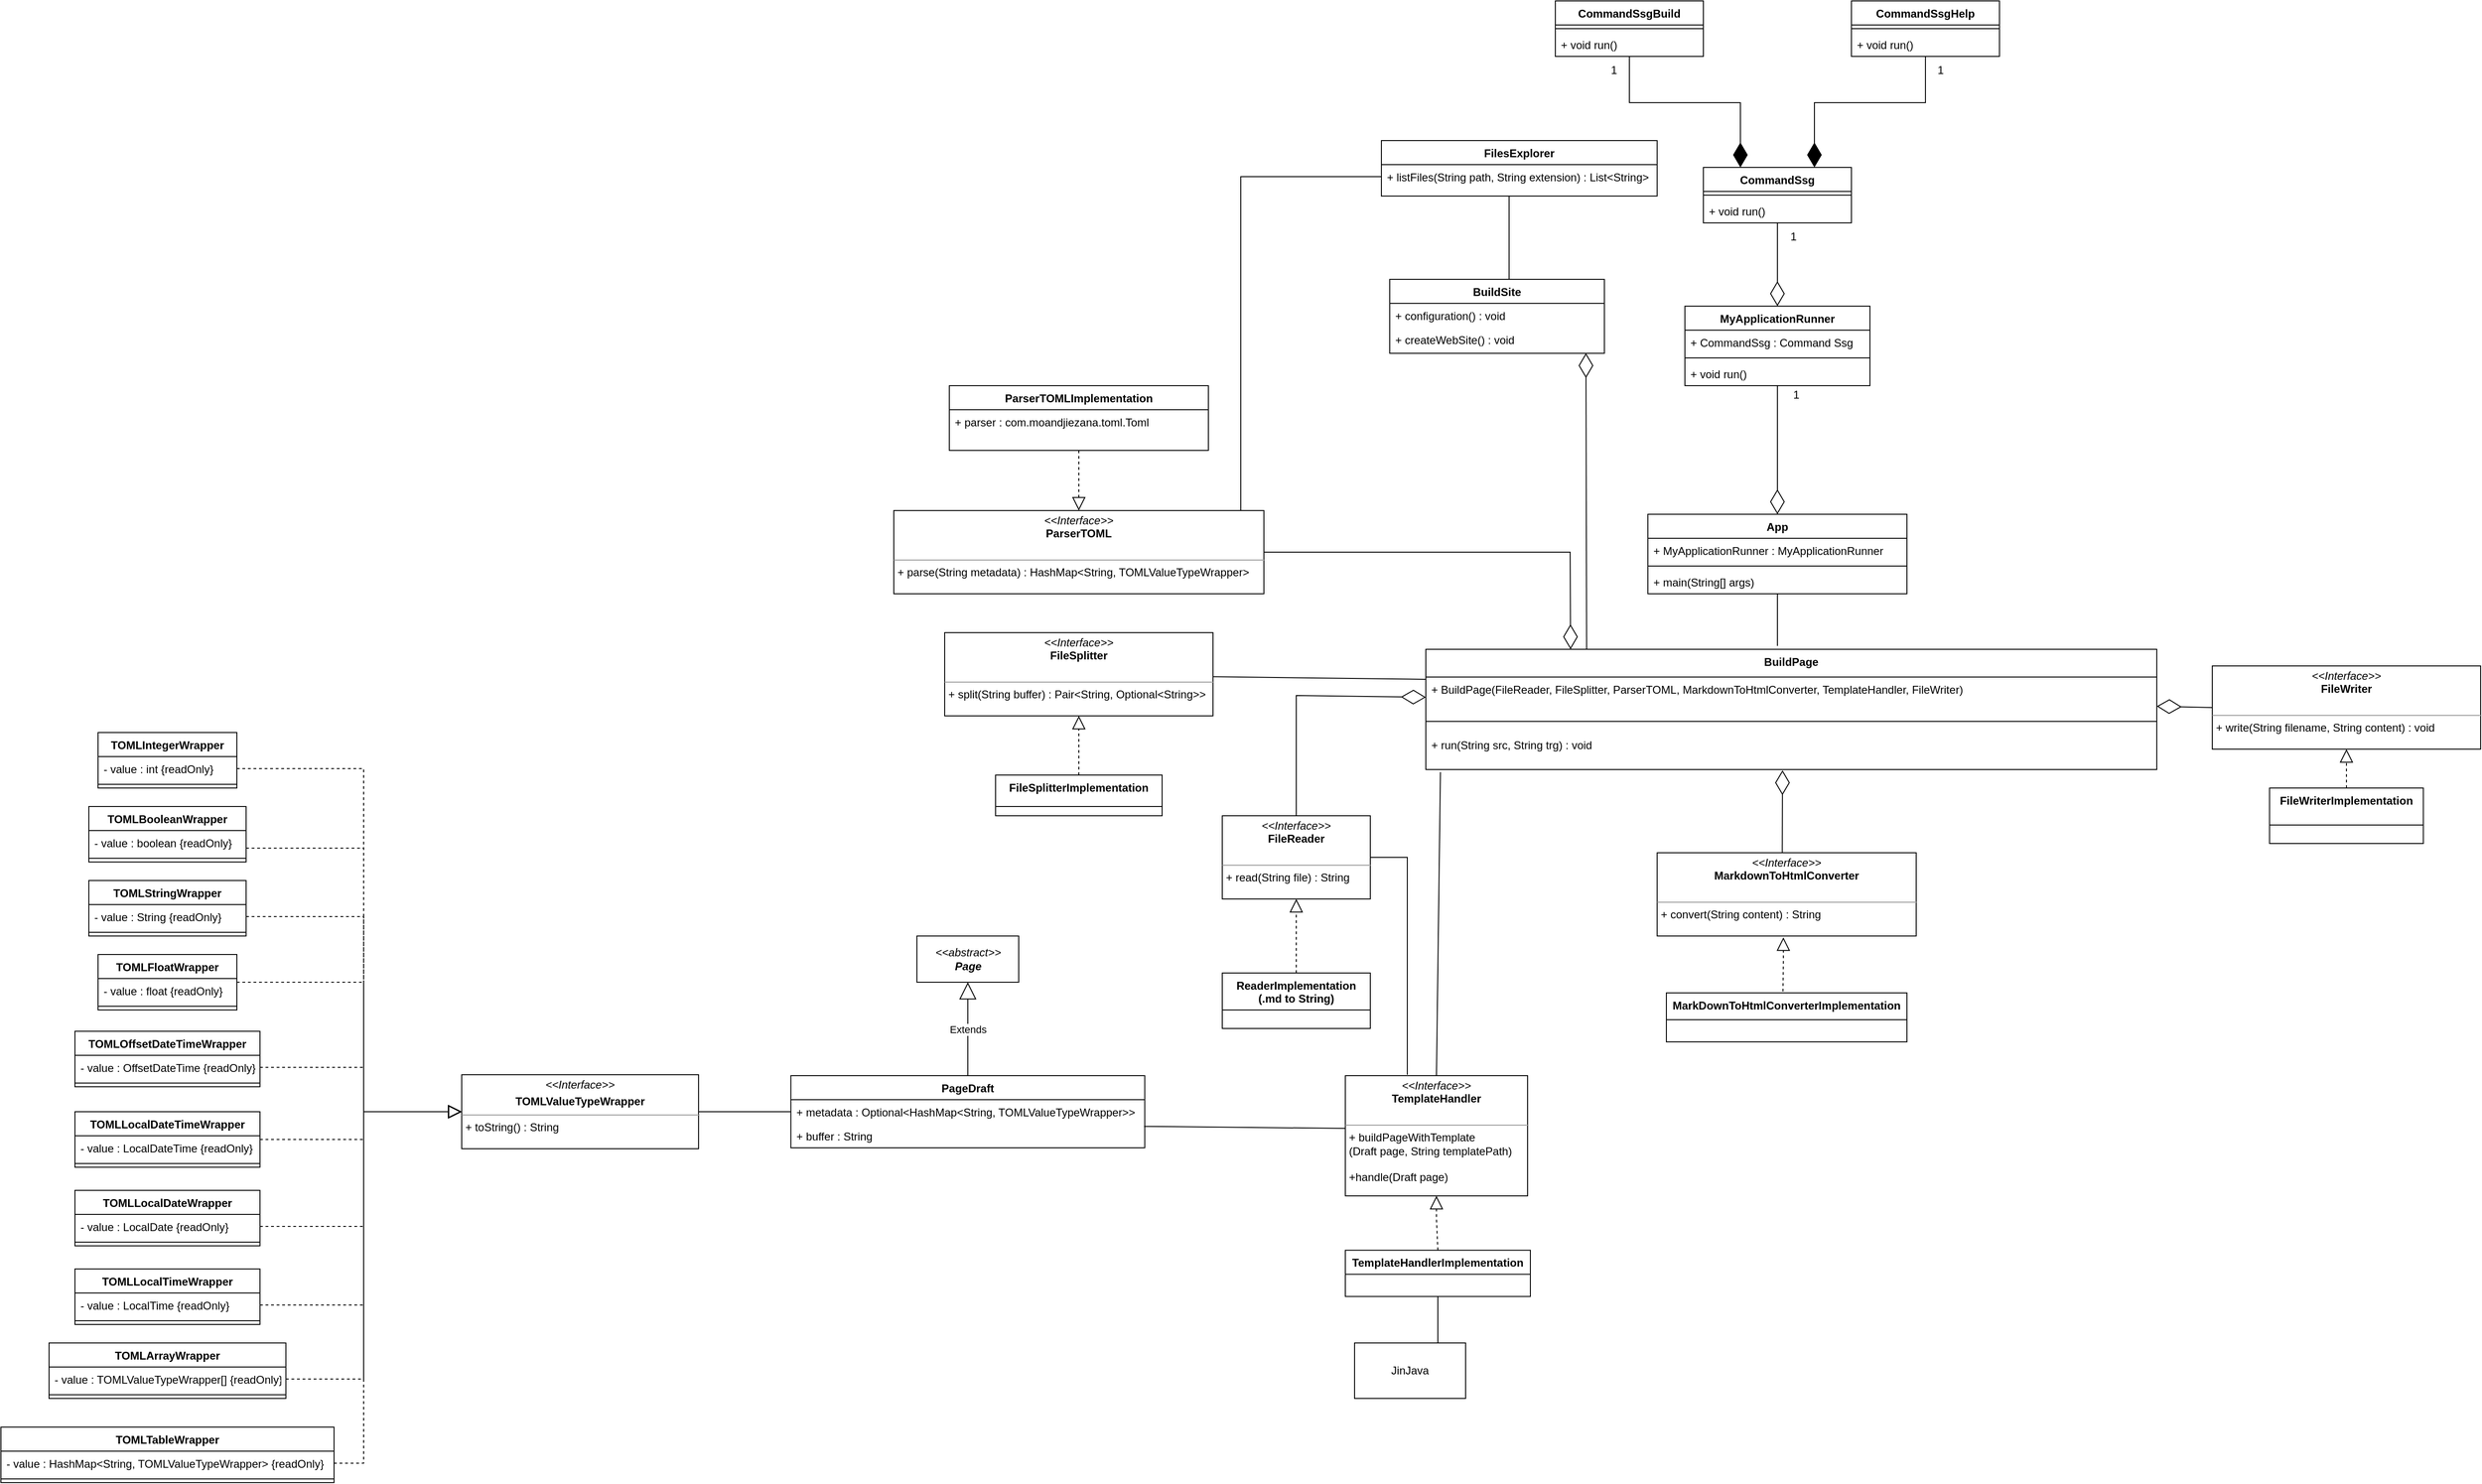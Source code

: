 <mxfile version="16.6.3" type="device"><diagram id="C5RBs43oDa-KdzZeNtuy" name="Page-1"><mxGraphModel dx="4058" dy="978" grid="1" gridSize="10" guides="1" tooltips="1" connect="1" arrows="1" fold="1" page="1" pageScale="1" pageWidth="827" pageHeight="1169" math="0" shadow="0"><root><mxCell id="WIyWlLk6GJQsqaUBKTNV-0"/><mxCell id="WIyWlLk6GJQsqaUBKTNV-1" parent="WIyWlLk6GJQsqaUBKTNV-0"/><mxCell id="Euv5FTGMGoeCmCC9BLUQ-38" value="&lt;div&gt;&lt;i&gt;&amp;lt;&amp;lt;abstract&amp;gt;&amp;gt;&lt;/i&gt;&lt;/div&gt;&lt;div&gt;&lt;i&gt;&lt;b&gt;Page&lt;/b&gt;&lt;br&gt;&lt;/i&gt;&lt;/div&gt;" style="html=1;" parent="WIyWlLk6GJQsqaUBKTNV-1" vertex="1"><mxGeometry x="-1290" y="1300" width="110" height="50" as="geometry"/></mxCell><mxCell id="Euv5FTGMGoeCmCC9BLUQ-39" value="PageDraft" style="swimlane;fontStyle=1;align=center;verticalAlign=top;childLayout=stackLayout;horizontal=1;startSize=26;horizontalStack=0;resizeParent=1;resizeParentMax=0;resizeLast=0;collapsible=1;marginBottom=0;" parent="WIyWlLk6GJQsqaUBKTNV-1" vertex="1"><mxGeometry x="-1426.25" y="1451" width="382.5" height="78" as="geometry"/></mxCell><mxCell id="Euv5FTGMGoeCmCC9BLUQ-40" value="+ metadata : Optional&lt;HashMap&lt;String, TOMLValueTypeWrapper&gt;&gt;" style="text;strokeColor=none;fillColor=none;align=left;verticalAlign=top;spacingLeft=4;spacingRight=4;overflow=hidden;rotatable=0;points=[[0,0.5],[1,0.5]];portConstraint=eastwest;" parent="Euv5FTGMGoeCmCC9BLUQ-39" vertex="1"><mxGeometry y="26" width="382.5" height="26" as="geometry"/></mxCell><mxCell id="r9jhjuThQ6lRV7srfNG6-14" value="+ buffer : String" style="text;strokeColor=none;fillColor=none;align=left;verticalAlign=top;spacingLeft=4;spacingRight=4;overflow=hidden;rotatable=0;points=[[0,0.5],[1,0.5]];portConstraint=eastwest;" parent="Euv5FTGMGoeCmCC9BLUQ-39" vertex="1"><mxGeometry y="52" width="382.5" height="26" as="geometry"/></mxCell><mxCell id="MrlyEkwSPpnw7KbCR2fh-4" value="CommandSsg" style="swimlane;fontStyle=1;align=center;verticalAlign=top;childLayout=stackLayout;horizontal=1;startSize=26;horizontalStack=0;resizeParent=1;resizeParentMax=0;resizeLast=0;collapsible=1;marginBottom=0;" parent="WIyWlLk6GJQsqaUBKTNV-1" vertex="1"><mxGeometry x="-440" y="469" width="160" height="60" as="geometry"/></mxCell><mxCell id="MrlyEkwSPpnw7KbCR2fh-6" value="" style="line;strokeWidth=1;fillColor=none;align=left;verticalAlign=middle;spacingTop=-1;spacingLeft=3;spacingRight=3;rotatable=0;labelPosition=right;points=[];portConstraint=eastwest;" parent="MrlyEkwSPpnw7KbCR2fh-4" vertex="1"><mxGeometry y="26" width="160" height="8" as="geometry"/></mxCell><mxCell id="MrlyEkwSPpnw7KbCR2fh-7" value="+ void run()" style="text;strokeColor=none;fillColor=none;align=left;verticalAlign=top;spacingLeft=4;spacingRight=4;overflow=hidden;rotatable=0;points=[[0,0.5],[1,0.5]];portConstraint=eastwest;" parent="MrlyEkwSPpnw7KbCR2fh-4" vertex="1"><mxGeometry y="34" width="160" height="26" as="geometry"/></mxCell><mxCell id="MrlyEkwSPpnw7KbCR2fh-8" value="MyApplicationRunner" style="swimlane;fontStyle=1;align=center;verticalAlign=top;childLayout=stackLayout;horizontal=1;startSize=26;horizontalStack=0;resizeParent=1;resizeParentMax=0;resizeLast=0;collapsible=1;marginBottom=0;" parent="WIyWlLk6GJQsqaUBKTNV-1" vertex="1"><mxGeometry x="-460" y="619" width="200" height="86" as="geometry"/></mxCell><mxCell id="MrlyEkwSPpnw7KbCR2fh-9" value="+ CommandSsg : Command Ssg" style="text;strokeColor=none;fillColor=none;align=left;verticalAlign=top;spacingLeft=4;spacingRight=4;overflow=hidden;rotatable=0;points=[[0,0.5],[1,0.5]];portConstraint=eastwest;" parent="MrlyEkwSPpnw7KbCR2fh-8" vertex="1"><mxGeometry y="26" width="200" height="26" as="geometry"/></mxCell><mxCell id="MrlyEkwSPpnw7KbCR2fh-10" value="" style="line;strokeWidth=1;fillColor=none;align=left;verticalAlign=middle;spacingTop=-1;spacingLeft=3;spacingRight=3;rotatable=0;labelPosition=right;points=[];portConstraint=eastwest;" parent="MrlyEkwSPpnw7KbCR2fh-8" vertex="1"><mxGeometry y="52" width="200" height="8" as="geometry"/></mxCell><mxCell id="MrlyEkwSPpnw7KbCR2fh-11" value="+ void run()" style="text;strokeColor=none;fillColor=none;align=left;verticalAlign=top;spacingLeft=4;spacingRight=4;overflow=hidden;rotatable=0;points=[[0,0.5],[1,0.5]];portConstraint=eastwest;" parent="MrlyEkwSPpnw7KbCR2fh-8" vertex="1"><mxGeometry y="60" width="200" height="26" as="geometry"/></mxCell><mxCell id="MrlyEkwSPpnw7KbCR2fh-20" value="App" style="swimlane;fontStyle=1;align=center;verticalAlign=top;childLayout=stackLayout;horizontal=1;startSize=26;horizontalStack=0;resizeParent=1;resizeParentMax=0;resizeLast=0;collapsible=1;marginBottom=0;" parent="WIyWlLk6GJQsqaUBKTNV-1" vertex="1"><mxGeometry x="-500" y="844" width="280" height="86" as="geometry"/></mxCell><mxCell id="MrlyEkwSPpnw7KbCR2fh-21" value="+ MyApplicationRunner : MyApplicationRunner" style="text;strokeColor=none;fillColor=none;align=left;verticalAlign=top;spacingLeft=4;spacingRight=4;overflow=hidden;rotatable=0;points=[[0,0.5],[1,0.5]];portConstraint=eastwest;" parent="MrlyEkwSPpnw7KbCR2fh-20" vertex="1"><mxGeometry y="26" width="280" height="26" as="geometry"/></mxCell><mxCell id="MrlyEkwSPpnw7KbCR2fh-22" value="" style="line;strokeWidth=1;fillColor=none;align=left;verticalAlign=middle;spacingTop=-1;spacingLeft=3;spacingRight=3;rotatable=0;labelPosition=right;points=[];portConstraint=eastwest;" parent="MrlyEkwSPpnw7KbCR2fh-20" vertex="1"><mxGeometry y="52" width="280" height="8" as="geometry"/></mxCell><mxCell id="MrlyEkwSPpnw7KbCR2fh-23" value="+ main(String[] args)" style="text;strokeColor=none;fillColor=none;align=left;verticalAlign=top;spacingLeft=4;spacingRight=4;overflow=hidden;rotatable=0;points=[[0,0.5],[1,0.5]];portConstraint=eastwest;" parent="MrlyEkwSPpnw7KbCR2fh-20" vertex="1"><mxGeometry y="60" width="280" height="26" as="geometry"/></mxCell><mxCell id="uQvU2TX0XXE7Rk7FS6tQ-8" value="ReaderImplementation&#xA;(.md to String)&#xA;" style="swimlane;fontStyle=1;align=center;verticalAlign=top;childLayout=stackLayout;horizontal=1;startSize=40;horizontalStack=0;resizeParent=1;resizeParentMax=0;resizeLast=0;collapsible=1;marginBottom=0;" parent="WIyWlLk6GJQsqaUBKTNV-1" vertex="1"><mxGeometry x="-960" y="1340" width="160" height="60" as="geometry"/></mxCell><mxCell id="uQvU2TX0XXE7Rk7FS6tQ-14" value="BuildPage" style="swimlane;fontStyle=1;align=center;verticalAlign=top;childLayout=stackLayout;horizontal=1;startSize=30;horizontalStack=0;resizeParent=1;resizeParentMax=0;resizeLast=0;collapsible=1;marginBottom=0;" parent="WIyWlLk6GJQsqaUBKTNV-1" vertex="1"><mxGeometry x="-740" y="990" width="790" height="130" as="geometry"/></mxCell><mxCell id="uQvU2TX0XXE7Rk7FS6tQ-15" value="+ BuildPage(FileReader, FileSplitter, ParserTOML, MarkdownToHtmlConverter, TemplateHandler, FileWriter)" style="text;strokeColor=none;fillColor=none;align=left;verticalAlign=top;spacingLeft=4;spacingRight=4;overflow=hidden;rotatable=0;points=[[0,0.5],[1,0.5]];portConstraint=eastwest;" parent="uQvU2TX0XXE7Rk7FS6tQ-14" vertex="1"><mxGeometry y="30" width="790" height="36" as="geometry"/></mxCell><mxCell id="uQvU2TX0XXE7Rk7FS6tQ-16" value="" style="line;strokeWidth=1;fillColor=none;align=left;verticalAlign=middle;spacingTop=-1;spacingLeft=3;spacingRight=3;rotatable=0;labelPosition=right;points=[];portConstraint=eastwest;" parent="uQvU2TX0XXE7Rk7FS6tQ-14" vertex="1"><mxGeometry y="66" width="790" height="24" as="geometry"/></mxCell><mxCell id="uQvU2TX0XXE7Rk7FS6tQ-17" value="+ run(String src, String trg) : void " style="text;strokeColor=none;fillColor=none;align=left;verticalAlign=top;spacingLeft=4;spacingRight=4;overflow=hidden;rotatable=0;points=[[0,0.5],[1,0.5]];portConstraint=eastwest;" parent="uQvU2TX0XXE7Rk7FS6tQ-14" vertex="1"><mxGeometry y="90" width="790" height="40" as="geometry"/></mxCell><mxCell id="uQvU2TX0XXE7Rk7FS6tQ-28" value="&lt;p style=&quot;margin: 0px ; margin-top: 4px ; text-align: center&quot;&gt;&lt;i&gt;&amp;lt;&amp;lt;Interface&amp;gt;&amp;gt;&lt;/i&gt;&lt;br&gt;&lt;b&gt;FileReader&lt;/b&gt;&lt;br&gt;&lt;/p&gt;&lt;br&gt;&lt;hr size=&quot;1&quot;&gt;&lt;p style=&quot;margin: 0px ; margin-left: 4px&quot;&gt;+ read(String file) : String&lt;br&gt;&lt;/p&gt;" style="verticalAlign=top;align=left;overflow=fill;fontSize=12;fontFamily=Helvetica;html=1;" parent="WIyWlLk6GJQsqaUBKTNV-1" vertex="1"><mxGeometry x="-960" y="1170" width="160" height="90" as="geometry"/></mxCell><mxCell id="uQvU2TX0XXE7Rk7FS6tQ-34" value="" style="endArrow=none;html=1;rounded=0;entryX=0.481;entryY=-0.028;entryDx=0;entryDy=0;exitX=0.5;exitY=1;exitDx=0;exitDy=0;entryPerimeter=0;" parent="WIyWlLk6GJQsqaUBKTNV-1" source="MrlyEkwSPpnw7KbCR2fh-20" target="uQvU2TX0XXE7Rk7FS6tQ-14" edge="1"><mxGeometry width="50" height="50" relative="1" as="geometry"><mxPoint x="-180" y="940" as="sourcePoint"/><mxPoint x="-393.84" y="920.002" as="targetPoint"/></mxGeometry></mxCell><mxCell id="uQvU2TX0XXE7Rk7FS6tQ-40" value="&lt;p style=&quot;margin: 0px ; margin-top: 4px ; text-align: center&quot;&gt;&lt;i&gt;&amp;lt;&amp;lt;Interface&amp;gt;&amp;gt;&lt;/i&gt;&lt;br&gt;&lt;b&gt;FileWriter&lt;/b&gt;&lt;br&gt;&lt;/p&gt;&lt;br&gt;&lt;hr size=&quot;1&quot;&gt;&lt;p style=&quot;margin: 0px ; margin-left: 4px&quot;&gt;+ write(String filename, String content) : void&lt;br&gt;&lt;/p&gt;" style="verticalAlign=top;align=left;overflow=fill;fontSize=12;fontFamily=Helvetica;html=1;" parent="WIyWlLk6GJQsqaUBKTNV-1" vertex="1"><mxGeometry x="110" y="1008" width="290" height="90" as="geometry"/></mxCell><mxCell id="uQvU2TX0XXE7Rk7FS6tQ-41" value="FileWriterImplementation&#xA;" style="swimlane;fontStyle=1;align=center;verticalAlign=top;childLayout=stackLayout;horizontal=1;startSize=40;horizontalStack=0;resizeParent=1;resizeParentMax=0;resizeLast=0;collapsible=1;marginBottom=0;" parent="WIyWlLk6GJQsqaUBKTNV-1" vertex="1"><mxGeometry x="171.88" y="1140" width="166.25" height="60" as="geometry"/></mxCell><mxCell id="uQvU2TX0XXE7Rk7FS6tQ-48" value="" style="endArrow=block;dashed=1;endFill=0;endSize=12;html=1;rounded=0;exitX=0.5;exitY=0;exitDx=0;exitDy=0;entryX=0.5;entryY=1;entryDx=0;entryDy=0;" parent="WIyWlLk6GJQsqaUBKTNV-1" source="uQvU2TX0XXE7Rk7FS6tQ-8" target="uQvU2TX0XXE7Rk7FS6tQ-28" edge="1"><mxGeometry width="160" relative="1" as="geometry"><mxPoint x="-759" y="1310" as="sourcePoint"/><mxPoint x="-760" y="1260" as="targetPoint"/></mxGeometry></mxCell><mxCell id="uQvU2TX0XXE7Rk7FS6tQ-49" value="" style="endArrow=block;dashed=1;endFill=0;endSize=12;html=1;rounded=0;exitX=0.5;exitY=0;exitDx=0;exitDy=0;entryX=0.5;entryY=1;entryDx=0;entryDy=0;" parent="WIyWlLk6GJQsqaUBKTNV-1" source="uQvU2TX0XXE7Rk7FS6tQ-41" target="uQvU2TX0XXE7Rk7FS6tQ-40" edge="1"><mxGeometry width="160" relative="1" as="geometry"><mxPoint x="190" y="1264" as="sourcePoint"/><mxPoint x="190" y="1214" as="targetPoint"/></mxGeometry></mxCell><mxCell id="uQvU2TX0XXE7Rk7FS6tQ-51" value="CommandSsgBuild" style="swimlane;fontStyle=1;align=center;verticalAlign=top;childLayout=stackLayout;horizontal=1;startSize=26;horizontalStack=0;resizeParent=1;resizeParentMax=0;resizeLast=0;collapsible=1;marginBottom=0;" parent="WIyWlLk6GJQsqaUBKTNV-1" vertex="1"><mxGeometry x="-600" y="289" width="160" height="60" as="geometry"/></mxCell><mxCell id="uQvU2TX0XXE7Rk7FS6tQ-52" value="" style="line;strokeWidth=1;fillColor=none;align=left;verticalAlign=middle;spacingTop=-1;spacingLeft=3;spacingRight=3;rotatable=0;labelPosition=right;points=[];portConstraint=eastwest;" parent="uQvU2TX0XXE7Rk7FS6tQ-51" vertex="1"><mxGeometry y="26" width="160" height="8" as="geometry"/></mxCell><mxCell id="uQvU2TX0XXE7Rk7FS6tQ-53" value="+ void run()" style="text;strokeColor=none;fillColor=none;align=left;verticalAlign=top;spacingLeft=4;spacingRight=4;overflow=hidden;rotatable=0;points=[[0,0.5],[1,0.5]];portConstraint=eastwest;" parent="uQvU2TX0XXE7Rk7FS6tQ-51" vertex="1"><mxGeometry y="34" width="160" height="26" as="geometry"/></mxCell><mxCell id="uQvU2TX0XXE7Rk7FS6tQ-55" value="CommandSsgHelp" style="swimlane;fontStyle=1;align=center;verticalAlign=top;childLayout=stackLayout;horizontal=1;startSize=26;horizontalStack=0;resizeParent=1;resizeParentMax=0;resizeLast=0;collapsible=1;marginBottom=0;" parent="WIyWlLk6GJQsqaUBKTNV-1" vertex="1"><mxGeometry x="-280" y="289" width="160" height="60" as="geometry"/></mxCell><mxCell id="uQvU2TX0XXE7Rk7FS6tQ-56" value="" style="line;strokeWidth=1;fillColor=none;align=left;verticalAlign=middle;spacingTop=-1;spacingLeft=3;spacingRight=3;rotatable=0;labelPosition=right;points=[];portConstraint=eastwest;" parent="uQvU2TX0XXE7Rk7FS6tQ-55" vertex="1"><mxGeometry y="26" width="160" height="8" as="geometry"/></mxCell><mxCell id="uQvU2TX0XXE7Rk7FS6tQ-57" value="+ void run()" style="text;strokeColor=none;fillColor=none;align=left;verticalAlign=top;spacingLeft=4;spacingRight=4;overflow=hidden;rotatable=0;points=[[0,0.5],[1,0.5]];portConstraint=eastwest;" parent="uQvU2TX0XXE7Rk7FS6tQ-55" vertex="1"><mxGeometry y="34" width="160" height="26" as="geometry"/></mxCell><mxCell id="uQvU2TX0XXE7Rk7FS6tQ-59" value="&lt;p style=&quot;margin: 0px ; margin-top: 4px ; text-align: center&quot;&gt;&lt;i&gt;&amp;lt;&amp;lt;Interface&amp;gt;&amp;gt;&lt;/i&gt;&lt;br&gt;&lt;b&gt;ParserTOML&lt;/b&gt;&lt;br&gt;&lt;/p&gt;&lt;br&gt;&lt;hr size=&quot;1&quot;&gt;&lt;p style=&quot;margin: 0px ; margin-left: 4px&quot;&gt;+ parse(String metadata) : HashMap&amp;lt;String, TOMLValueTypeWrapper&amp;gt;&lt;/p&gt;" style="verticalAlign=top;align=left;overflow=fill;fontSize=12;fontFamily=Helvetica;html=1;" parent="WIyWlLk6GJQsqaUBKTNV-1" vertex="1"><mxGeometry x="-1315" y="840" width="400" height="90" as="geometry"/></mxCell><mxCell id="uQvU2TX0XXE7Rk7FS6tQ-60" value="ParserTOMLImplementation" style="swimlane;fontStyle=1;align=center;verticalAlign=top;childLayout=stackLayout;horizontal=1;startSize=26;horizontalStack=0;resizeParent=1;resizeParentMax=0;resizeLast=0;collapsible=1;marginBottom=0;" parent="WIyWlLk6GJQsqaUBKTNV-1" vertex="1"><mxGeometry x="-1255" y="705" width="280" height="70" as="geometry"/></mxCell><mxCell id="uQvU2TX0XXE7Rk7FS6tQ-61" value="+ parser : com.moandjiezana.toml.Toml" style="text;strokeColor=none;fillColor=none;align=left;verticalAlign=top;spacingLeft=4;spacingRight=4;overflow=hidden;rotatable=0;points=[[0,0.5],[1,0.5]];portConstraint=eastwest;" parent="uQvU2TX0XXE7Rk7FS6tQ-60" vertex="1"><mxGeometry y="26" width="280" height="44" as="geometry"/></mxCell><mxCell id="uQvU2TX0XXE7Rk7FS6tQ-64" value="" style="endArrow=block;dashed=1;endFill=0;endSize=12;html=1;rounded=0;entryX=0.5;entryY=0;entryDx=0;entryDy=0;exitX=0.5;exitY=1;exitDx=0;exitDy=0;" parent="WIyWlLk6GJQsqaUBKTNV-1" source="uQvU2TX0XXE7Rk7FS6tQ-60" target="uQvU2TX0XXE7Rk7FS6tQ-59" edge="1"><mxGeometry width="160" relative="1" as="geometry"><mxPoint x="-1115" y="730" as="sourcePoint"/><mxPoint x="-1115" y="974" as="targetPoint"/></mxGeometry></mxCell><mxCell id="uQvU2TX0XXE7Rk7FS6tQ-85" value="" style="group" parent="WIyWlLk6GJQsqaUBKTNV-1" vertex="1" connectable="0"><mxGeometry x="-350" y="705" width="20" height="20" as="geometry"/></mxCell><mxCell id="MrlyEkwSPpnw7KbCR2fh-16" value="" style="endArrow=diamondThin;endFill=0;endSize=24;html=1;rounded=0;entryX=0.5;entryY=0;entryDx=0;entryDy=0;exitX=0.5;exitY=1;exitDx=0;exitDy=0;" parent="uQvU2TX0XXE7Rk7FS6tQ-85" source="MrlyEkwSPpnw7KbCR2fh-8" target="MrlyEkwSPpnw7KbCR2fh-20" edge="1"><mxGeometry width="160" relative="1" as="geometry"><mxPoint x="-60" y="-175" as="sourcePoint"/><mxPoint x="-9.04" y="-259" as="targetPoint"/></mxGeometry></mxCell><mxCell id="uQvU2TX0XXE7Rk7FS6tQ-76" value="" style="group" parent="uQvU2TX0XXE7Rk7FS6tQ-85" vertex="1" connectable="0"><mxGeometry width="20" height="20" as="geometry"/></mxCell><mxCell id="uQvU2TX0XXE7Rk7FS6tQ-78" value="1" style="text;html=1;align=center;verticalAlign=middle;resizable=0;points=[];autosize=1;strokeColor=none;fillColor=none;" parent="uQvU2TX0XXE7Rk7FS6tQ-76" vertex="1"><mxGeometry width="20" height="20" as="geometry"/></mxCell><mxCell id="uQvU2TX0XXE7Rk7FS6tQ-94" value="" style="group" parent="WIyWlLk6GJQsqaUBKTNV-1" vertex="1" connectable="0"><mxGeometry x="-353" y="534" width="20" height="20" as="geometry"/></mxCell><mxCell id="MrlyEkwSPpnw7KbCR2fh-18" value="" style="endArrow=diamondThin;endFill=0;endSize=24;html=1;rounded=0;entryX=0.5;entryY=0;entryDx=0;entryDy=0;exitX=0.5;exitY=1;exitDx=0;exitDy=0;" parent="uQvU2TX0XXE7Rk7FS6tQ-94" source="MrlyEkwSPpnw7KbCR2fh-4" target="MrlyEkwSPpnw7KbCR2fh-8" edge="1"><mxGeometry width="160" relative="1" as="geometry"><mxPoint x="-47.5" y="370" as="sourcePoint"/><mxPoint x="-46.54" y="180" as="targetPoint"/></mxGeometry></mxCell><mxCell id="uQvU2TX0XXE7Rk7FS6tQ-87" value="" style="group" parent="uQvU2TX0XXE7Rk7FS6tQ-94" vertex="1" connectable="0"><mxGeometry width="20" height="20" as="geometry"/></mxCell><mxCell id="uQvU2TX0XXE7Rk7FS6tQ-89" value="" style="group" parent="uQvU2TX0XXE7Rk7FS6tQ-87" vertex="1" connectable="0"><mxGeometry width="20" height="20" as="geometry"/></mxCell><mxCell id="uQvU2TX0XXE7Rk7FS6tQ-90" value="1" style="text;html=1;align=center;verticalAlign=middle;resizable=0;points=[];autosize=1;strokeColor=none;fillColor=none;" parent="uQvU2TX0XXE7Rk7FS6tQ-89" vertex="1"><mxGeometry width="20" height="20" as="geometry"/></mxCell><mxCell id="uQvU2TX0XXE7Rk7FS6tQ-98" value="" style="group" parent="WIyWlLk6GJQsqaUBKTNV-1" vertex="1" connectable="0"><mxGeometry x="-320" y="354" width="146" height="45" as="geometry"/></mxCell><mxCell id="uQvU2TX0XXE7Rk7FS6tQ-58" value="" style="endArrow=diamondThin;endFill=1;endSize=24;html=1;rounded=0;entryX=0.75;entryY=0;entryDx=0;entryDy=0;exitX=0.5;exitY=1;exitDx=0;exitDy=0;" parent="uQvU2TX0XXE7Rk7FS6tQ-98" source="uQvU2TX0XXE7Rk7FS6tQ-55" target="MrlyEkwSPpnw7KbCR2fh-4" edge="1"><mxGeometry width="160" relative="1" as="geometry"><mxPoint x="-190" y="5" as="sourcePoint"/><mxPoint x="-70" y="125" as="targetPoint"/><Array as="points"><mxPoint x="120" y="45"/><mxPoint y="45"/></Array></mxGeometry></mxCell><mxCell id="uQvU2TX0XXE7Rk7FS6tQ-91" value="" style="group" parent="uQvU2TX0XXE7Rk7FS6tQ-98" vertex="1" connectable="0"><mxGeometry x="126" width="20" height="20" as="geometry"/></mxCell><mxCell id="uQvU2TX0XXE7Rk7FS6tQ-92" value="" style="group" parent="uQvU2TX0XXE7Rk7FS6tQ-91" vertex="1" connectable="0"><mxGeometry width="20" height="20" as="geometry"/></mxCell><mxCell id="uQvU2TX0XXE7Rk7FS6tQ-93" value="1" style="text;html=1;align=center;verticalAlign=middle;resizable=0;points=[];autosize=1;strokeColor=none;fillColor=none;" parent="uQvU2TX0XXE7Rk7FS6tQ-92" vertex="1"><mxGeometry width="20" height="20" as="geometry"/></mxCell><mxCell id="uQvU2TX0XXE7Rk7FS6tQ-99" value="" style="group" parent="WIyWlLk6GJQsqaUBKTNV-1" vertex="1" connectable="0"><mxGeometry x="-547" y="354" width="147" height="45" as="geometry"/></mxCell><mxCell id="uQvU2TX0XXE7Rk7FS6tQ-54" value="" style="endArrow=diamondThin;endFill=1;endSize=24;html=1;rounded=0;entryX=0.25;entryY=0;entryDx=0;entryDy=0;exitX=0.5;exitY=1;exitDx=0;exitDy=0;exitPerimeter=0;" parent="uQvU2TX0XXE7Rk7FS6tQ-99" source="uQvU2TX0XXE7Rk7FS6tQ-53" target="MrlyEkwSPpnw7KbCR2fh-4" edge="1"><mxGeometry width="160" relative="1" as="geometry"><mxPoint x="17" y="15" as="sourcePoint"/><mxPoint x="347" y="265" as="targetPoint"/><Array as="points"><mxPoint x="27" y="45"/><mxPoint x="147" y="45"/></Array></mxGeometry></mxCell><mxCell id="uQvU2TX0XXE7Rk7FS6tQ-95" value="" style="group" parent="uQvU2TX0XXE7Rk7FS6tQ-99" vertex="1" connectable="0"><mxGeometry width="20" height="20" as="geometry"/></mxCell><mxCell id="uQvU2TX0XXE7Rk7FS6tQ-96" value="" style="group" parent="uQvU2TX0XXE7Rk7FS6tQ-95" vertex="1" connectable="0"><mxGeometry width="20" height="20" as="geometry"/></mxCell><mxCell id="uQvU2TX0XXE7Rk7FS6tQ-97" value="1" style="text;html=1;align=center;verticalAlign=middle;resizable=0;points=[];autosize=1;strokeColor=none;fillColor=none;" parent="uQvU2TX0XXE7Rk7FS6tQ-96" vertex="1"><mxGeometry width="20" height="20" as="geometry"/></mxCell><mxCell id="uQvU2TX0XXE7Rk7FS6tQ-102" value="TOMLIntegerWrapper" style="swimlane;fontStyle=1;align=center;verticalAlign=top;childLayout=stackLayout;horizontal=1;startSize=26;horizontalStack=0;resizeParent=1;resizeParentMax=0;resizeLast=0;collapsible=1;marginBottom=0;" parent="WIyWlLk6GJQsqaUBKTNV-1" vertex="1"><mxGeometry x="-2175" y="1080" width="150" height="60" as="geometry"/></mxCell><mxCell id="uQvU2TX0XXE7Rk7FS6tQ-103" value="- value : int {readOnly}" style="text;strokeColor=none;fillColor=none;align=left;verticalAlign=top;spacingLeft=4;spacingRight=4;overflow=hidden;rotatable=0;points=[[0,0.5],[1,0.5]];portConstraint=eastwest;" parent="uQvU2TX0XXE7Rk7FS6tQ-102" vertex="1"><mxGeometry y="26" width="150" height="26" as="geometry"/></mxCell><mxCell id="uQvU2TX0XXE7Rk7FS6tQ-104" value="" style="line;strokeWidth=1;fillColor=none;align=left;verticalAlign=middle;spacingTop=-1;spacingLeft=3;spacingRight=3;rotatable=0;labelPosition=right;points=[];portConstraint=eastwest;" parent="uQvU2TX0XXE7Rk7FS6tQ-102" vertex="1"><mxGeometry y="52" width="150" height="8" as="geometry"/></mxCell><mxCell id="uQvU2TX0XXE7Rk7FS6tQ-106" value="" style="endArrow=block;dashed=1;endFill=0;endSize=12;html=1;rounded=0;exitX=1;exitY=0.5;exitDx=0;exitDy=0;entryX=0;entryY=0.5;entryDx=0;entryDy=0;startArrow=none;" parent="WIyWlLk6GJQsqaUBKTNV-1" source="uQvU2TX0XXE7Rk7FS6tQ-103" target="19lrVvyrWLMclkWy6Pyp-0" edge="1"><mxGeometry width="160" relative="1" as="geometry"><mxPoint x="-1453" y="1170" as="sourcePoint"/><mxPoint x="-1849.25" y="1100" as="targetPoint"/><Array as="points"><mxPoint x="-1888" y="1119"/><mxPoint x="-1888" y="1490"/></Array></mxGeometry></mxCell><mxCell id="uQvU2TX0XXE7Rk7FS6tQ-111" value="TOMLStringWrapper" style="swimlane;fontStyle=1;align=center;verticalAlign=top;childLayout=stackLayout;horizontal=1;startSize=26;horizontalStack=0;resizeParent=1;resizeParentMax=0;resizeLast=0;collapsible=1;marginBottom=0;" parent="WIyWlLk6GJQsqaUBKTNV-1" vertex="1"><mxGeometry x="-2185" y="1240" width="170" height="60" as="geometry"/></mxCell><mxCell id="uQvU2TX0XXE7Rk7FS6tQ-112" value="- value : String {readOnly}" style="text;strokeColor=none;fillColor=none;align=left;verticalAlign=top;spacingLeft=4;spacingRight=4;overflow=hidden;rotatable=0;points=[[0,0.5],[1,0.5]];portConstraint=eastwest;" parent="uQvU2TX0XXE7Rk7FS6tQ-111" vertex="1"><mxGeometry y="26" width="170" height="26" as="geometry"/></mxCell><mxCell id="uQvU2TX0XXE7Rk7FS6tQ-113" value="" style="line;strokeWidth=1;fillColor=none;align=left;verticalAlign=middle;spacingTop=-1;spacingLeft=3;spacingRight=3;rotatable=0;labelPosition=right;points=[];portConstraint=eastwest;" parent="uQvU2TX0XXE7Rk7FS6tQ-111" vertex="1"><mxGeometry y="52" width="170" height="8" as="geometry"/></mxCell><mxCell id="uQvU2TX0XXE7Rk7FS6tQ-114" value="TOMLFloatWrapper" style="swimlane;fontStyle=1;align=center;verticalAlign=top;childLayout=stackLayout;horizontal=1;startSize=26;horizontalStack=0;resizeParent=1;resizeParentMax=0;resizeLast=0;collapsible=1;marginBottom=0;" parent="WIyWlLk6GJQsqaUBKTNV-1" vertex="1"><mxGeometry x="-2175" y="1320" width="150" height="60" as="geometry"/></mxCell><mxCell id="uQvU2TX0XXE7Rk7FS6tQ-115" value="- value : float {readOnly}" style="text;strokeColor=none;fillColor=none;align=left;verticalAlign=top;spacingLeft=4;spacingRight=4;overflow=hidden;rotatable=0;points=[[0,0.5],[1,0.5]];portConstraint=eastwest;" parent="uQvU2TX0XXE7Rk7FS6tQ-114" vertex="1"><mxGeometry y="26" width="150" height="26" as="geometry"/></mxCell><mxCell id="uQvU2TX0XXE7Rk7FS6tQ-116" value="" style="line;strokeWidth=1;fillColor=none;align=left;verticalAlign=middle;spacingTop=-1;spacingLeft=3;spacingRight=3;rotatable=0;labelPosition=right;points=[];portConstraint=eastwest;" parent="uQvU2TX0XXE7Rk7FS6tQ-114" vertex="1"><mxGeometry y="52" width="150" height="8" as="geometry"/></mxCell><mxCell id="19lrVvyrWLMclkWy6Pyp-1" value="TOMLOffsetDateTimeWrapper" style="swimlane;fontStyle=1;align=center;verticalAlign=top;childLayout=stackLayout;horizontal=1;startSize=26;horizontalStack=0;resizeParent=1;resizeParentMax=0;resizeLast=0;collapsible=1;marginBottom=0;" parent="WIyWlLk6GJQsqaUBKTNV-1" vertex="1"><mxGeometry x="-2200" y="1403" width="200" height="60" as="geometry"/></mxCell><mxCell id="19lrVvyrWLMclkWy6Pyp-2" value="- value : OffsetDateTime {readOnly}" style="text;strokeColor=none;fillColor=none;align=left;verticalAlign=top;spacingLeft=4;spacingRight=4;overflow=hidden;rotatable=0;points=[[0,0.5],[1,0.5]];portConstraint=eastwest;" parent="19lrVvyrWLMclkWy6Pyp-1" vertex="1"><mxGeometry y="26" width="200" height="26" as="geometry"/></mxCell><mxCell id="19lrVvyrWLMclkWy6Pyp-3" value="" style="line;strokeWidth=1;fillColor=none;align=left;verticalAlign=middle;spacingTop=-1;spacingLeft=3;spacingRight=3;rotatable=0;labelPosition=right;points=[];portConstraint=eastwest;" parent="19lrVvyrWLMclkWy6Pyp-1" vertex="1"><mxGeometry y="52" width="200" height="8" as="geometry"/></mxCell><mxCell id="19lrVvyrWLMclkWy6Pyp-4" value="TOMLLocalDateTimeWrapper" style="swimlane;fontStyle=1;align=center;verticalAlign=top;childLayout=stackLayout;horizontal=1;startSize=26;horizontalStack=0;resizeParent=1;resizeParentMax=0;resizeLast=0;collapsible=1;marginBottom=0;" parent="WIyWlLk6GJQsqaUBKTNV-1" vertex="1"><mxGeometry x="-2200" y="1490" width="200" height="60" as="geometry"/></mxCell><mxCell id="19lrVvyrWLMclkWy6Pyp-5" value="- value : LocalDateTime {readOnly}" style="text;strokeColor=none;fillColor=none;align=left;verticalAlign=top;spacingLeft=4;spacingRight=4;overflow=hidden;rotatable=0;points=[[0,0.5],[1,0.5]];portConstraint=eastwest;" parent="19lrVvyrWLMclkWy6Pyp-4" vertex="1"><mxGeometry y="26" width="200" height="26" as="geometry"/></mxCell><mxCell id="19lrVvyrWLMclkWy6Pyp-6" value="" style="line;strokeWidth=1;fillColor=none;align=left;verticalAlign=middle;spacingTop=-1;spacingLeft=3;spacingRight=3;rotatable=0;labelPosition=right;points=[];portConstraint=eastwest;" parent="19lrVvyrWLMclkWy6Pyp-4" vertex="1"><mxGeometry y="52" width="200" height="8" as="geometry"/></mxCell><mxCell id="19lrVvyrWLMclkWy6Pyp-8" value="TOMLLocalTimeWrapper" style="swimlane;fontStyle=1;align=center;verticalAlign=top;childLayout=stackLayout;horizontal=1;startSize=26;horizontalStack=0;resizeParent=1;resizeParentMax=0;resizeLast=0;collapsible=1;marginBottom=0;" parent="WIyWlLk6GJQsqaUBKTNV-1" vertex="1"><mxGeometry x="-2200" y="1660" width="200" height="60" as="geometry"/></mxCell><mxCell id="19lrVvyrWLMclkWy6Pyp-9" value="- value : LocalTime {readOnly}" style="text;strokeColor=none;fillColor=none;align=left;verticalAlign=top;spacingLeft=4;spacingRight=4;overflow=hidden;rotatable=0;points=[[0,0.5],[1,0.5]];portConstraint=eastwest;" parent="19lrVvyrWLMclkWy6Pyp-8" vertex="1"><mxGeometry y="26" width="200" height="26" as="geometry"/></mxCell><mxCell id="19lrVvyrWLMclkWy6Pyp-10" value="" style="line;strokeWidth=1;fillColor=none;align=left;verticalAlign=middle;spacingTop=-1;spacingLeft=3;spacingRight=3;rotatable=0;labelPosition=right;points=[];portConstraint=eastwest;" parent="19lrVvyrWLMclkWy6Pyp-8" vertex="1"><mxGeometry y="52" width="200" height="8" as="geometry"/></mxCell><mxCell id="19lrVvyrWLMclkWy6Pyp-11" value="TOMLLocalDateWrapper" style="swimlane;fontStyle=1;align=center;verticalAlign=top;childLayout=stackLayout;horizontal=1;startSize=26;horizontalStack=0;resizeParent=1;resizeParentMax=0;resizeLast=0;collapsible=1;marginBottom=0;" parent="WIyWlLk6GJQsqaUBKTNV-1" vertex="1"><mxGeometry x="-2200" y="1575" width="200" height="60" as="geometry"/></mxCell><mxCell id="19lrVvyrWLMclkWy6Pyp-12" value="- value : LocalDate {readOnly}" style="text;strokeColor=none;fillColor=none;align=left;verticalAlign=top;spacingLeft=4;spacingRight=4;overflow=hidden;rotatable=0;points=[[0,0.5],[1,0.5]];portConstraint=eastwest;" parent="19lrVvyrWLMclkWy6Pyp-11" vertex="1"><mxGeometry y="26" width="200" height="26" as="geometry"/></mxCell><mxCell id="19lrVvyrWLMclkWy6Pyp-13" value="" style="line;strokeWidth=1;fillColor=none;align=left;verticalAlign=middle;spacingTop=-1;spacingLeft=3;spacingRight=3;rotatable=0;labelPosition=right;points=[];portConstraint=eastwest;" parent="19lrVvyrWLMclkWy6Pyp-11" vertex="1"><mxGeometry y="52" width="200" height="8" as="geometry"/></mxCell><mxCell id="19lrVvyrWLMclkWy6Pyp-14" value="TOMLArrayWrapper" style="swimlane;fontStyle=1;align=center;verticalAlign=top;childLayout=stackLayout;horizontal=1;startSize=26;horizontalStack=0;resizeParent=1;resizeParentMax=0;resizeLast=0;collapsible=1;marginBottom=0;" parent="WIyWlLk6GJQsqaUBKTNV-1" vertex="1"><mxGeometry x="-2228" y="1740" width="256" height="60" as="geometry"/></mxCell><mxCell id="19lrVvyrWLMclkWy6Pyp-15" value="- value : TOMLValueTypeWrapper[] {readOnly}" style="text;strokeColor=none;fillColor=none;align=left;verticalAlign=top;spacingLeft=4;spacingRight=4;overflow=hidden;rotatable=0;points=[[0,0.5],[1,0.5]];portConstraint=eastwest;" parent="19lrVvyrWLMclkWy6Pyp-14" vertex="1"><mxGeometry y="26" width="256" height="26" as="geometry"/></mxCell><mxCell id="19lrVvyrWLMclkWy6Pyp-16" value="" style="line;strokeWidth=1;fillColor=none;align=left;verticalAlign=middle;spacingTop=-1;spacingLeft=3;spacingRight=3;rotatable=0;labelPosition=right;points=[];portConstraint=eastwest;" parent="19lrVvyrWLMclkWy6Pyp-14" vertex="1"><mxGeometry y="52" width="256" height="8" as="geometry"/></mxCell><mxCell id="19lrVvyrWLMclkWy6Pyp-20" value="TOMLTableWrapper" style="swimlane;fontStyle=1;align=center;verticalAlign=top;childLayout=stackLayout;horizontal=1;startSize=26;horizontalStack=0;resizeParent=1;resizeParentMax=0;resizeLast=0;collapsible=1;marginBottom=0;" parent="WIyWlLk6GJQsqaUBKTNV-1" vertex="1"><mxGeometry x="-2280" y="1831" width="360" height="60" as="geometry"/></mxCell><mxCell id="19lrVvyrWLMclkWy6Pyp-21" value="- value : HashMap&lt;String, TOMLValueTypeWrapper&gt; {readOnly}" style="text;strokeColor=none;fillColor=none;align=left;verticalAlign=top;spacingLeft=4;spacingRight=4;overflow=hidden;rotatable=0;points=[[0,0.5],[1,0.5]];portConstraint=eastwest;" parent="19lrVvyrWLMclkWy6Pyp-20" vertex="1"><mxGeometry y="26" width="360" height="26" as="geometry"/></mxCell><mxCell id="19lrVvyrWLMclkWy6Pyp-22" value="" style="line;strokeWidth=1;fillColor=none;align=left;verticalAlign=middle;spacingTop=-1;spacingLeft=3;spacingRight=3;rotatable=0;labelPosition=right;points=[];portConstraint=eastwest;" parent="19lrVvyrWLMclkWy6Pyp-20" vertex="1"><mxGeometry y="52" width="360" height="8" as="geometry"/></mxCell><mxCell id="19lrVvyrWLMclkWy6Pyp-0" value="&lt;p style=&quot;margin: 4px 0px 0px&quot; align=&quot;center&quot;&gt;&lt;i&gt;&amp;lt;&amp;lt;Interface&amp;gt;&amp;gt;&lt;/i&gt;&lt;b&gt;&lt;br&gt;&lt;/b&gt;&lt;/p&gt;&lt;p style=&quot;margin: 4px 0px 0px&quot; align=&quot;center&quot;&gt;&lt;b&gt;TOMLValueTypeWrapper&lt;/b&gt;&lt;br&gt;&lt;/p&gt;&lt;hr size=&quot;1&quot;&gt;&lt;p style=&quot;margin: 0px ; margin-left: 4px&quot;&gt;+ toString() : String&lt;br&gt;&lt;/p&gt;" style="verticalAlign=top;align=left;overflow=fill;fontSize=12;fontFamily=Helvetica;html=1;" parent="WIyWlLk6GJQsqaUBKTNV-1" vertex="1"><mxGeometry x="-1782" y="1450" width="256" height="80" as="geometry"/></mxCell><mxCell id="uQvU2TX0XXE7Rk7FS6tQ-107" value="TOMLBooleanWrapper" style="swimlane;fontStyle=1;align=center;verticalAlign=top;childLayout=stackLayout;horizontal=1;startSize=26;horizontalStack=0;resizeParent=1;resizeParentMax=0;resizeLast=0;collapsible=1;marginBottom=0;" parent="WIyWlLk6GJQsqaUBKTNV-1" vertex="1"><mxGeometry x="-2185" y="1160" width="170" height="60" as="geometry"/></mxCell><mxCell id="uQvU2TX0XXE7Rk7FS6tQ-108" value="- value : boolean {readOnly}" style="text;strokeColor=none;fillColor=none;align=left;verticalAlign=top;spacingLeft=4;spacingRight=4;overflow=hidden;rotatable=0;points=[[0,0.5],[1,0.5]];portConstraint=eastwest;" parent="uQvU2TX0XXE7Rk7FS6tQ-107" vertex="1"><mxGeometry y="26" width="170" height="26" as="geometry"/></mxCell><mxCell id="uQvU2TX0XXE7Rk7FS6tQ-109" value="" style="line;strokeWidth=1;fillColor=none;align=left;verticalAlign=middle;spacingTop=-1;spacingLeft=3;spacingRight=3;rotatable=0;labelPosition=right;points=[];portConstraint=eastwest;" parent="uQvU2TX0XXE7Rk7FS6tQ-107" vertex="1"><mxGeometry y="52" width="170" height="8" as="geometry"/></mxCell><mxCell id="19lrVvyrWLMclkWy6Pyp-26" value="" style="endArrow=block;dashed=1;endFill=0;endSize=12;html=1;rounded=0;exitX=1;exitY=0.75;exitDx=0;exitDy=0;entryX=0;entryY=0.5;entryDx=0;entryDy=0;startArrow=none;" parent="WIyWlLk6GJQsqaUBKTNV-1" source="uQvU2TX0XXE7Rk7FS6tQ-107" target="19lrVvyrWLMclkWy6Pyp-0" edge="1"><mxGeometry width="160" relative="1" as="geometry"><mxPoint x="-1992" y="1129" as="sourcePoint"/><mxPoint x="-1772" y="1500" as="targetPoint"/><Array as="points"><mxPoint x="-1888" y="1205"/><mxPoint x="-1888" y="1490"/></Array></mxGeometry></mxCell><mxCell id="19lrVvyrWLMclkWy6Pyp-27" value="" style="endArrow=block;dashed=1;endFill=0;endSize=12;html=1;rounded=0;exitX=1;exitY=0.5;exitDx=0;exitDy=0;startArrow=none;entryX=0;entryY=0.5;entryDx=0;entryDy=0;" parent="WIyWlLk6GJQsqaUBKTNV-1" source="uQvU2TX0XXE7Rk7FS6tQ-112" target="19lrVvyrWLMclkWy6Pyp-0" edge="1"><mxGeometry width="160" relative="1" as="geometry"><mxPoint x="-1982" y="1215" as="sourcePoint"/><mxPoint x="-1778" y="1490" as="targetPoint"/><Array as="points"><mxPoint x="-1888" y="1279"/><mxPoint x="-1888" y="1490"/></Array></mxGeometry></mxCell><mxCell id="19lrVvyrWLMclkWy6Pyp-28" value="" style="endArrow=block;dashed=1;endFill=0;endSize=12;html=1;rounded=0;exitX=1;exitY=0.5;exitDx=0;exitDy=0;startArrow=none;entryX=0;entryY=0.5;entryDx=0;entryDy=0;" parent="WIyWlLk6GJQsqaUBKTNV-1" source="uQvU2TX0XXE7Rk7FS6tQ-114" target="19lrVvyrWLMclkWy6Pyp-0" edge="1"><mxGeometry width="160" relative="1" as="geometry"><mxPoint x="-1982" y="1289" as="sourcePoint"/><mxPoint x="-1772" y="1500" as="targetPoint"/><Array as="points"><mxPoint x="-1888" y="1350"/><mxPoint x="-1888" y="1490"/></Array></mxGeometry></mxCell><mxCell id="19lrVvyrWLMclkWy6Pyp-29" value="" style="endArrow=block;dashed=1;endFill=0;endSize=12;html=1;rounded=0;exitX=1;exitY=0.5;exitDx=0;exitDy=0;startArrow=none;entryX=0;entryY=0.5;entryDx=0;entryDy=0;" parent="WIyWlLk6GJQsqaUBKTNV-1" source="19lrVvyrWLMclkWy6Pyp-2" target="19lrVvyrWLMclkWy6Pyp-0" edge="1"><mxGeometry width="160" relative="1" as="geometry"><mxPoint x="-1992" y="1360" as="sourcePoint"/><mxPoint x="-1772" y="1500" as="targetPoint"/><Array as="points"><mxPoint x="-1888" y="1442"/><mxPoint x="-1888" y="1490"/></Array></mxGeometry></mxCell><mxCell id="19lrVvyrWLMclkWy6Pyp-30" value="" style="endArrow=block;dashed=1;endFill=0;endSize=12;html=1;rounded=0;exitX=1;exitY=0.5;exitDx=0;exitDy=0;startArrow=none;entryX=0;entryY=0.5;entryDx=0;entryDy=0;" parent="WIyWlLk6GJQsqaUBKTNV-1" source="19lrVvyrWLMclkWy6Pyp-4" target="19lrVvyrWLMclkWy6Pyp-0" edge="1"><mxGeometry width="160" relative="1" as="geometry"><mxPoint x="-1967" y="1452" as="sourcePoint"/><mxPoint x="-1772" y="1500" as="targetPoint"/><Array as="points"><mxPoint x="-1888" y="1520"/><mxPoint x="-1888" y="1490"/></Array></mxGeometry></mxCell><mxCell id="19lrVvyrWLMclkWy6Pyp-31" value="" style="endArrow=block;dashed=1;endFill=0;endSize=12;html=1;rounded=0;exitX=1;exitY=0.5;exitDx=0;exitDy=0;startArrow=none;entryX=0;entryY=0.5;entryDx=0;entryDy=0;" parent="WIyWlLk6GJQsqaUBKTNV-1" source="19lrVvyrWLMclkWy6Pyp-12" target="19lrVvyrWLMclkWy6Pyp-0" edge="1"><mxGeometry width="160" relative="1" as="geometry"><mxPoint x="-1967" y="1530" as="sourcePoint"/><mxPoint x="-1772" y="1500" as="targetPoint"/><Array as="points"><mxPoint x="-1888" y="1614"/><mxPoint x="-1888" y="1490"/></Array></mxGeometry></mxCell><mxCell id="19lrVvyrWLMclkWy6Pyp-32" value="" style="endArrow=block;dashed=1;endFill=0;endSize=12;html=1;rounded=0;exitX=1;exitY=0.5;exitDx=0;exitDy=0;startArrow=none;entryX=0;entryY=0.5;entryDx=0;entryDy=0;" parent="WIyWlLk6GJQsqaUBKTNV-1" source="19lrVvyrWLMclkWy6Pyp-9" target="19lrVvyrWLMclkWy6Pyp-0" edge="1"><mxGeometry width="160" relative="1" as="geometry"><mxPoint x="-1967" y="1624" as="sourcePoint"/><mxPoint x="-1772" y="1500" as="targetPoint"/><Array as="points"><mxPoint x="-1888" y="1699"/><mxPoint x="-1888" y="1490"/></Array></mxGeometry></mxCell><mxCell id="19lrVvyrWLMclkWy6Pyp-33" value="" style="endArrow=block;dashed=1;endFill=0;endSize=12;html=1;rounded=0;exitX=1;exitY=0.5;exitDx=0;exitDy=0;startArrow=none;entryX=0;entryY=0.5;entryDx=0;entryDy=0;" parent="WIyWlLk6GJQsqaUBKTNV-1" source="19lrVvyrWLMclkWy6Pyp-15" target="19lrVvyrWLMclkWy6Pyp-0" edge="1"><mxGeometry width="160" relative="1" as="geometry"><mxPoint x="-1967" y="1709" as="sourcePoint"/><mxPoint x="-1772" y="1500" as="targetPoint"/><Array as="points"><mxPoint x="-1888" y="1779"/><mxPoint x="-1888" y="1490"/></Array></mxGeometry></mxCell><mxCell id="19lrVvyrWLMclkWy6Pyp-34" value="" style="endArrow=block;dashed=1;endFill=0;endSize=12;html=1;rounded=0;exitX=1;exitY=0.5;exitDx=0;exitDy=0;startArrow=none;entryX=0;entryY=0.5;entryDx=0;entryDy=0;" parent="WIyWlLk6GJQsqaUBKTNV-1" source="19lrVvyrWLMclkWy6Pyp-21" target="19lrVvyrWLMclkWy6Pyp-0" edge="1"><mxGeometry width="160" relative="1" as="geometry"><mxPoint x="-1939" y="1789" as="sourcePoint"/><mxPoint x="-1772" y="1500" as="targetPoint"/><Array as="points"><mxPoint x="-1888" y="1870"/><mxPoint x="-1888" y="1490"/></Array></mxGeometry></mxCell><mxCell id="r9jhjuThQ6lRV7srfNG6-4" value="" style="endArrow=none;html=1;rounded=0;entryX=0;entryY=0.25;entryDx=0;entryDy=0;exitX=0.999;exitY=0.529;exitDx=0;exitDy=0;exitPerimeter=0;" parent="WIyWlLk6GJQsqaUBKTNV-1" source="r9jhjuThQ6lRV7srfNG6-5" target="uQvU2TX0XXE7Rk7FS6tQ-14" edge="1"><mxGeometry width="50" height="50" relative="1" as="geometry"><mxPoint x="-950" y="1018" as="sourcePoint"/><mxPoint x="-770" y="1010" as="targetPoint"/></mxGeometry></mxCell><mxCell id="r9jhjuThQ6lRV7srfNG6-5" value="&lt;p style=&quot;margin: 0px ; margin-top: 4px ; text-align: center&quot;&gt;&lt;i&gt;&amp;lt;&amp;lt;Interface&amp;gt;&amp;gt;&lt;/i&gt;&lt;br&gt;&lt;b&gt;FileSplitter&lt;/b&gt;&lt;br&gt;&lt;/p&gt;&lt;br&gt;&lt;hr size=&quot;1&quot;&gt;&lt;p style=&quot;margin: 0px ; margin-left: 4px&quot;&gt;+ split(String buffer) : Pair&amp;lt;String, Optional&amp;lt;String&amp;gt;&amp;gt; &lt;br&gt;&lt;/p&gt;" style="verticalAlign=top;align=left;overflow=fill;fontSize=12;fontFamily=Helvetica;html=1;" parent="WIyWlLk6GJQsqaUBKTNV-1" vertex="1"><mxGeometry x="-1260" y="972" width="290" height="90" as="geometry"/></mxCell><mxCell id="r9jhjuThQ6lRV7srfNG6-6" value="FileSplitterImplementation" style="swimlane;fontStyle=1;align=center;verticalAlign=top;childLayout=stackLayout;horizontal=1;startSize=34;horizontalStack=0;resizeParent=1;resizeParentMax=0;resizeLast=0;collapsible=1;marginBottom=0;" parent="WIyWlLk6GJQsqaUBKTNV-1" vertex="1" collapsed="1"><mxGeometry x="-1205" y="1126" width="180" height="44" as="geometry"><mxRectangle x="-1205" y="1126" width="180" height="34" as="alternateBounds"/></mxGeometry></mxCell><mxCell id="r9jhjuThQ6lRV7srfNG6-7" value="" style="endArrow=diamondThin;endFill=0;endSize=24;html=1;rounded=0;entryX=0;entryY=0.608;entryDx=0;entryDy=0;exitX=0.5;exitY=0;exitDx=0;exitDy=0;entryPerimeter=0;" parent="WIyWlLk6GJQsqaUBKTNV-1" source="uQvU2TX0XXE7Rk7FS6tQ-28" target="uQvU2TX0XXE7Rk7FS6tQ-15" edge="1"><mxGeometry width="160" relative="1" as="geometry"><mxPoint x="-490" y="1180" as="sourcePoint"/><mxPoint x="-330" y="1180" as="targetPoint"/><Array as="points"><mxPoint x="-880" y="1040"/></Array></mxGeometry></mxCell><mxCell id="r9jhjuThQ6lRV7srfNG6-10" value="" style="endArrow=diamondThin;endFill=0;endSize=24;html=1;rounded=0;exitX=0.483;exitY=0.009;exitDx=0;exitDy=0;entryX=0.488;entryY=1.019;entryDx=0;entryDy=0;entryPerimeter=0;exitPerimeter=0;" parent="WIyWlLk6GJQsqaUBKTNV-1" source="8QbbPQrY2NXwSPFwy6yo-3" target="uQvU2TX0XXE7Rk7FS6tQ-17" edge="1"><mxGeometry width="160" relative="1" as="geometry"><mxPoint x="-354" y="1170" as="sourcePoint"/><mxPoint x="-340" y="1120" as="targetPoint"/></mxGeometry></mxCell><mxCell id="r9jhjuThQ6lRV7srfNG6-11" value="" style="endArrow=diamondThin;endFill=0;endSize=24;html=1;rounded=0;entryX=1;entryY=0.879;entryDx=0;entryDy=0;exitX=0;exitY=0.5;exitDx=0;exitDy=0;entryPerimeter=0;" parent="WIyWlLk6GJQsqaUBKTNV-1" source="uQvU2TX0XXE7Rk7FS6tQ-40" target="uQvU2TX0XXE7Rk7FS6tQ-15" edge="1"><mxGeometry width="160" relative="1" as="geometry"><mxPoint x="70" y="1176.48" as="sourcePoint"/><mxPoint x="72.04" y="1109.522" as="targetPoint"/><Array as="points"/></mxGeometry></mxCell><mxCell id="r9jhjuThQ6lRV7srfNG6-12" value="" style="endArrow=block;dashed=1;endFill=0;endSize=12;html=1;rounded=0;exitX=0.5;exitY=0;exitDx=0;exitDy=0;entryX=0.5;entryY=1;entryDx=0;entryDy=0;" parent="WIyWlLk6GJQsqaUBKTNV-1" source="r9jhjuThQ6lRV7srfNG6-6" target="r9jhjuThQ6lRV7srfNG6-5" edge="1"><mxGeometry width="160" relative="1" as="geometry"><mxPoint x="-1150" y="1240.0" as="sourcePoint"/><mxPoint x="-1150" y="1160.0" as="targetPoint"/></mxGeometry></mxCell><mxCell id="r9jhjuThQ6lRV7srfNG6-16" value="" style="endArrow=none;html=1;rounded=0;exitX=1;exitY=0.5;exitDx=0;exitDy=0;entryX=0;entryY=0.5;entryDx=0;entryDy=0;" parent="WIyWlLk6GJQsqaUBKTNV-1" source="19lrVvyrWLMclkWy6Pyp-0" target="Euv5FTGMGoeCmCC9BLUQ-40" edge="1"><mxGeometry width="50" height="50" relative="1" as="geometry"><mxPoint x="-1410" y="1320" as="sourcePoint"/><mxPoint x="-1360" y="1270" as="targetPoint"/></mxGeometry></mxCell><mxCell id="r9jhjuThQ6lRV7srfNG6-18" value="Extends" style="endArrow=block;endSize=16;endFill=0;html=1;rounded=0;exitX=0.5;exitY=0;exitDx=0;exitDy=0;entryX=0.5;entryY=1;entryDx=0;entryDy=0;" parent="WIyWlLk6GJQsqaUBKTNV-1" source="Euv5FTGMGoeCmCC9BLUQ-39" target="Euv5FTGMGoeCmCC9BLUQ-38" edge="1"><mxGeometry width="160" relative="1" as="geometry"><mxPoint x="-1340" y="1290" as="sourcePoint"/><mxPoint x="-1180" y="1290" as="targetPoint"/></mxGeometry></mxCell><mxCell id="r9jhjuThQ6lRV7srfNG6-24" value="" style="endArrow=diamondThin;endFill=0;endSize=24;html=1;rounded=0;exitX=1;exitY=0.5;exitDx=0;exitDy=0;entryX=0.198;entryY=0;entryDx=0;entryDy=0;entryPerimeter=0;" parent="WIyWlLk6GJQsqaUBKTNV-1" source="uQvU2TX0XXE7Rk7FS6tQ-59" target="uQvU2TX0XXE7Rk7FS6tQ-14" edge="1"><mxGeometry width="160" relative="1" as="geometry"><mxPoint x="-739.72" y="930.0" as="sourcePoint"/><mxPoint x="-740.0" y="860.0" as="targetPoint"/><Array as="points"><mxPoint x="-584" y="885"/></Array></mxGeometry></mxCell><mxCell id="bNO4SJNLjAoncOrv4wqL-6" value="JinJava" style="rounded=0;whiteSpace=wrap;html=1;" parent="WIyWlLk6GJQsqaUBKTNV-1" vertex="1"><mxGeometry x="-817" y="1740" width="120" height="60" as="geometry"/></mxCell><mxCell id="bNO4SJNLjAoncOrv4wqL-11" value="BuildSite" style="swimlane;fontStyle=1;align=center;verticalAlign=top;childLayout=stackLayout;horizontal=1;startSize=26;horizontalStack=0;resizeParent=1;resizeLast=0;collapsible=1;marginBottom=0;rounded=0;shadow=0;strokeWidth=1;" parent="WIyWlLk6GJQsqaUBKTNV-1" vertex="1"><mxGeometry x="-779" y="590" width="232" height="80" as="geometry"><mxRectangle x="550" y="140" width="160" height="26" as="alternateBounds"/></mxGeometry></mxCell><mxCell id="bNO4SJNLjAoncOrv4wqL-12" value="+ configuration() : void" style="text;align=left;verticalAlign=top;spacingLeft=4;spacingRight=4;overflow=hidden;rotatable=0;points=[[0,0.5],[1,0.5]];portConstraint=eastwest;" parent="bNO4SJNLjAoncOrv4wqL-11" vertex="1"><mxGeometry y="26" width="232" height="26" as="geometry"/></mxCell><mxCell id="bNO4SJNLjAoncOrv4wqL-13" value="+ createWebSite() : void" style="text;align=left;verticalAlign=top;spacingLeft=4;spacingRight=4;overflow=hidden;rotatable=0;points=[[0,0.5],[1,0.5]];portConstraint=eastwest;" parent="bNO4SJNLjAoncOrv4wqL-11" vertex="1"><mxGeometry y="52" width="232" height="26" as="geometry"/></mxCell><mxCell id="bNO4SJNLjAoncOrv4wqL-14" value="FilesExplorer" style="swimlane;fontStyle=1;align=center;verticalAlign=top;childLayout=stackLayout;horizontal=1;startSize=26;horizontalStack=0;resizeParent=1;resizeLast=0;collapsible=1;marginBottom=0;rounded=0;shadow=0;strokeWidth=1;" parent="WIyWlLk6GJQsqaUBKTNV-1" vertex="1"><mxGeometry x="-788" y="440" width="298" height="60" as="geometry"><mxRectangle x="340" y="380" width="170" height="26" as="alternateBounds"/></mxGeometry></mxCell><mxCell id="bNO4SJNLjAoncOrv4wqL-15" value="+ listFiles(String path, String extension) : List&lt;String&gt;" style="text;align=left;verticalAlign=top;spacingLeft=4;spacingRight=4;overflow=hidden;rotatable=0;points=[[0,0.5],[1,0.5]];portConstraint=eastwest;" parent="bNO4SJNLjAoncOrv4wqL-14" vertex="1"><mxGeometry y="26" width="298" height="26" as="geometry"/></mxCell><mxCell id="bNO4SJNLjAoncOrv4wqL-16" value="" style="endArrow=none;html=1;rounded=0;" parent="WIyWlLk6GJQsqaUBKTNV-1" edge="1"><mxGeometry width="50" height="50" relative="1" as="geometry"><mxPoint x="-650" y="590" as="sourcePoint"/><mxPoint x="-650" y="500" as="targetPoint"/></mxGeometry></mxCell><mxCell id="bNO4SJNLjAoncOrv4wqL-17" value="" style="endArrow=none;html=1;rounded=0;entryX=0;entryY=0.5;entryDx=0;entryDy=0;" parent="WIyWlLk6GJQsqaUBKTNV-1" target="bNO4SJNLjAoncOrv4wqL-15" edge="1"><mxGeometry width="50" height="50" relative="1" as="geometry"><mxPoint x="-940" y="840" as="sourcePoint"/><mxPoint x="-960" y="610" as="targetPoint"/><Array as="points"><mxPoint x="-940" y="479"/></Array></mxGeometry></mxCell><mxCell id="8QbbPQrY2NXwSPFwy6yo-0" value="" style="endArrow=none;html=1;rounded=0;exitX=0.5;exitY=1;exitDx=0;exitDy=0;entryX=0.75;entryY=0;entryDx=0;entryDy=0;" edge="1" parent="WIyWlLk6GJQsqaUBKTNV-1" source="8QbbPQrY2NXwSPFwy6yo-13" target="bNO4SJNLjAoncOrv4wqL-6"><mxGeometry width="50" height="50" relative="1" as="geometry"><mxPoint x="-725.2" y="1689.688" as="sourcePoint"/><mxPoint x="-567" y="1811.5" as="targetPoint"/></mxGeometry></mxCell><mxCell id="8QbbPQrY2NXwSPFwy6yo-1" value="" style="endArrow=none;html=1;rounded=0;entryX=0.02;entryY=1.071;entryDx=0;entryDy=0;exitX=0.5;exitY=0;exitDx=0;exitDy=0;entryPerimeter=0;" edge="1" parent="WIyWlLk6GJQsqaUBKTNV-1" source="8QbbPQrY2NXwSPFwy6yo-12" target="uQvU2TX0XXE7Rk7FS6tQ-17"><mxGeometry width="50" height="50" relative="1" as="geometry"><mxPoint x="-727" y="1450" as="sourcePoint"/><mxPoint x="-730" y="1260" as="targetPoint"/></mxGeometry></mxCell><mxCell id="8QbbPQrY2NXwSPFwy6yo-2" value="" style="endArrow=none;html=1;rounded=0;exitX=0.998;exitY=0.109;exitDx=0;exitDy=0;exitPerimeter=0;entryX=0;entryY=0.5;entryDx=0;entryDy=0;" edge="1" parent="WIyWlLk6GJQsqaUBKTNV-1" source="r9jhjuThQ6lRV7srfNG6-14"><mxGeometry width="50" height="50" relative="1" as="geometry"><mxPoint x="-1050" y="1510" as="sourcePoint"/><mxPoint x="-827" y="1508" as="targetPoint"/><Array as="points"/></mxGeometry></mxCell><mxCell id="8QbbPQrY2NXwSPFwy6yo-3" value="&lt;p style=&quot;margin: 0px ; margin-top: 4px ; text-align: center&quot;&gt;&lt;i&gt;&amp;lt;&amp;lt;Interface&amp;gt;&amp;gt;&lt;/i&gt;&lt;br&gt;&lt;b&gt;MarkdownToHtmlConverter&lt;/b&gt;&lt;br&gt;&lt;/p&gt;&lt;br&gt;&lt;hr size=&quot;1&quot;&gt;&lt;p style=&quot;margin: 0px ; margin-left: 4px&quot;&gt;+ convert(String content) : String&lt;br&gt;&lt;/p&gt;" style="verticalAlign=top;align=left;overflow=fill;fontSize=12;fontFamily=Helvetica;html=1;" vertex="1" parent="WIyWlLk6GJQsqaUBKTNV-1"><mxGeometry x="-490" y="1210" width="280" height="90" as="geometry"/></mxCell><mxCell id="8QbbPQrY2NXwSPFwy6yo-4" value="MarkDownToHtmlConverterImplementation&#xA;" style="swimlane;fontStyle=1;align=center;verticalAlign=top;childLayout=stackLayout;horizontal=1;startSize=29;horizontalStack=0;resizeParent=1;resizeParentMax=0;resizeLast=0;collapsible=1;marginBottom=0;" vertex="1" parent="WIyWlLk6GJQsqaUBKTNV-1"><mxGeometry x="-480" y="1361.5" width="260" height="53" as="geometry"/></mxCell><mxCell id="8QbbPQrY2NXwSPFwy6yo-7" value="" style="endArrow=block;dashed=1;endFill=0;endSize=12;html=1;rounded=0;entryX=0.5;entryY=1;entryDx=0;entryDy=0;" edge="1" parent="WIyWlLk6GJQsqaUBKTNV-1"><mxGeometry width="160" relative="1" as="geometry"><mxPoint x="-354" y="1360" as="sourcePoint"/><mxPoint x="-353.56" y="1301.5" as="targetPoint"/><Array as="points"><mxPoint x="-353.56" y="1326.5"/></Array></mxGeometry></mxCell><mxCell id="8QbbPQrY2NXwSPFwy6yo-8" value="" style="endArrow=none;html=1;rounded=0;entryX=1;entryY=0.5;entryDx=0;entryDy=0;" edge="1" parent="WIyWlLk6GJQsqaUBKTNV-1" target="uQvU2TX0XXE7Rk7FS6tQ-28"><mxGeometry width="50" height="50" relative="1" as="geometry"><mxPoint x="-760" y="1450" as="sourcePoint"/><mxPoint x="-580" y="1340" as="targetPoint"/><Array as="points"><mxPoint x="-760" y="1215"/></Array></mxGeometry></mxCell><mxCell id="8QbbPQrY2NXwSPFwy6yo-10" value="" style="endArrow=diamondThin;endFill=0;endSize=24;html=1;rounded=0;exitX=0.22;exitY=0.002;exitDx=0;exitDy=0;exitPerimeter=0;entryX=0.914;entryY=1.069;entryDx=0;entryDy=0;entryPerimeter=0;" edge="1" parent="WIyWlLk6GJQsqaUBKTNV-1" source="uQvU2TX0XXE7Rk7FS6tQ-14" target="bNO4SJNLjAoncOrv4wqL-13"><mxGeometry width="160" relative="1" as="geometry"><mxPoint x="-567" y="739.56" as="sourcePoint"/><mxPoint x="-566" y="660" as="targetPoint"/></mxGeometry></mxCell><mxCell id="8QbbPQrY2NXwSPFwy6yo-12" value="&lt;p style=&quot;margin: 0px ; margin-top: 4px ; text-align: center&quot;&gt;&lt;i&gt;&amp;lt;&amp;lt;Interface&amp;gt;&amp;gt;&lt;/i&gt;&lt;br&gt;&lt;b&gt;TemplateHandler&lt;/b&gt;&lt;br&gt;&lt;/p&gt;&lt;br&gt;&lt;hr size=&quot;1&quot;&gt;&lt;p style=&quot;margin: 0px ; margin-left: 4px&quot;&gt;+ buildPageWithTemplate&lt;br&gt;(Draft page, String templatePath)&lt;br&gt;&lt;br&gt;+handle(Draft page)&lt;/p&gt;" style="verticalAlign=top;align=left;overflow=fill;fontSize=12;fontFamily=Helvetica;html=1;" vertex="1" parent="WIyWlLk6GJQsqaUBKTNV-1"><mxGeometry x="-827" y="1451" width="197" height="130" as="geometry"/></mxCell><mxCell id="8QbbPQrY2NXwSPFwy6yo-13" value="TemplateHandlerImplementation" style="swimlane;fontStyle=1;align=center;verticalAlign=top;childLayout=stackLayout;horizontal=1;startSize=26;horizontalStack=0;resizeParent=1;resizeParentMax=0;resizeLast=0;collapsible=1;marginBottom=0;" vertex="1" parent="WIyWlLk6GJQsqaUBKTNV-1"><mxGeometry x="-827" y="1639.69" width="200" height="50" as="geometry"><mxRectangle x="-827" y="1450" width="130" height="26" as="alternateBounds"/></mxGeometry></mxCell><mxCell id="8QbbPQrY2NXwSPFwy6yo-16" value="" style="endArrow=block;dashed=1;endFill=0;endSize=12;html=1;rounded=0;entryX=0.5;entryY=1;entryDx=0;entryDy=0;exitX=0.5;exitY=0;exitDx=0;exitDy=0;" edge="1" parent="WIyWlLk6GJQsqaUBKTNV-1" source="8QbbPQrY2NXwSPFwy6yo-13" target="8QbbPQrY2NXwSPFwy6yo-12"><mxGeometry width="160" relative="1" as="geometry"><mxPoint x="-728.93" y="1639.5" as="sourcePoint"/><mxPoint x="-728.49" y="1581" as="targetPoint"/><Array as="points"><mxPoint x="-728.49" y="1606"/></Array></mxGeometry></mxCell></root></mxGraphModel></diagram></mxfile>